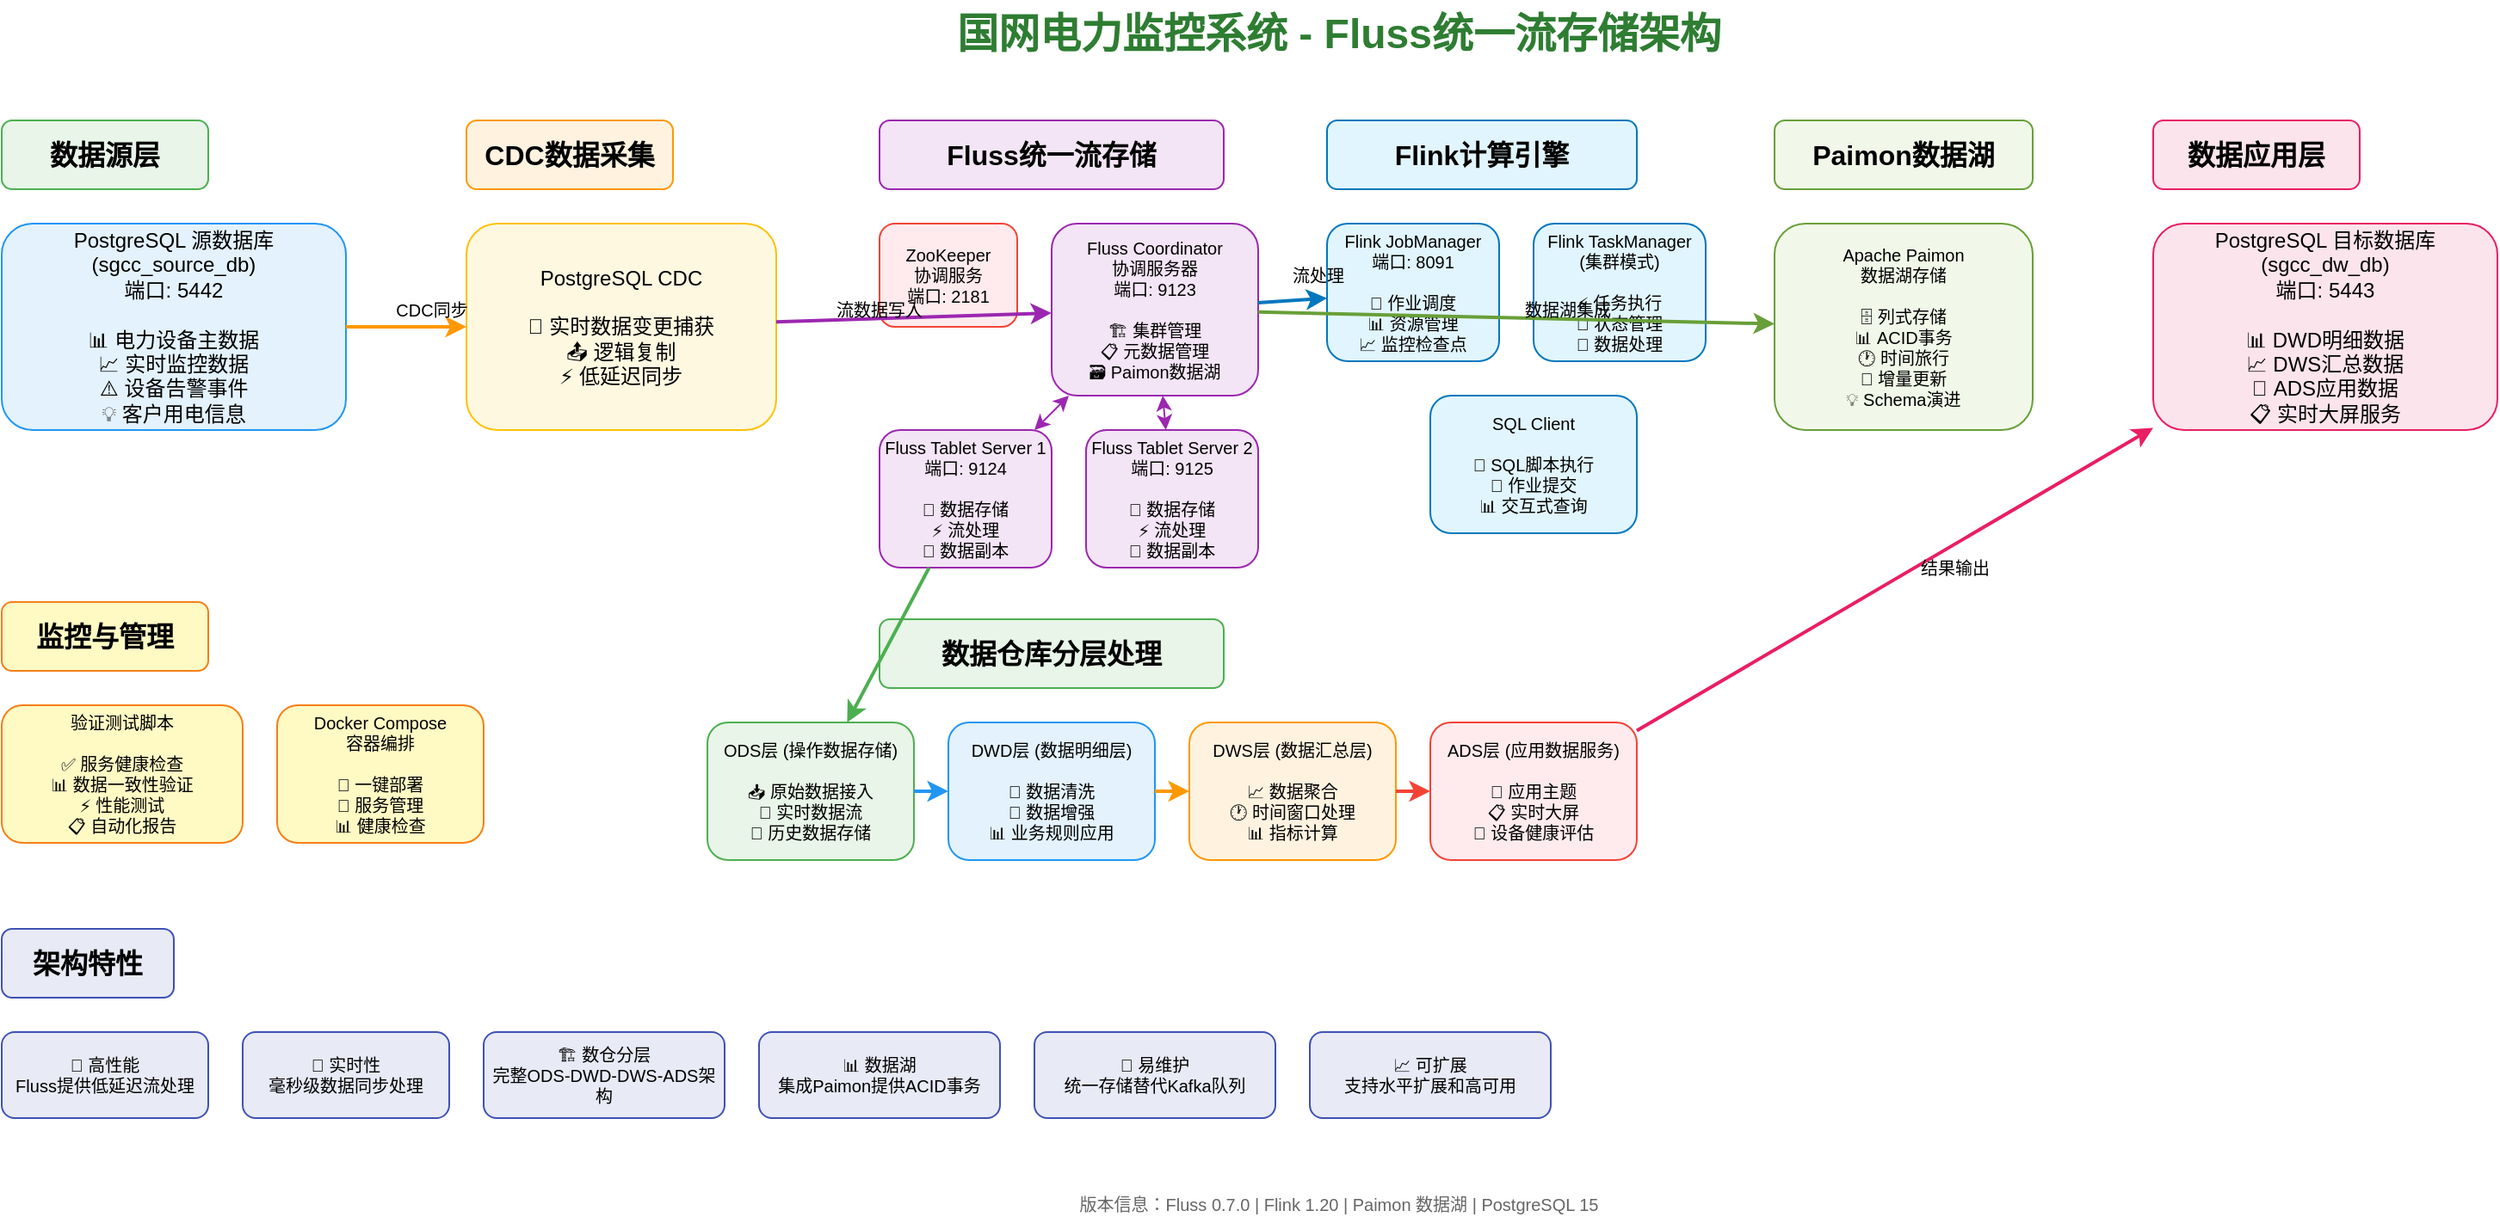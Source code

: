 <mxfile version="22.1.16">
  <diagram id="sgcc-fluss-architecture" name="国网电力监控系统-Fluss架构">
    <mxGraphModel dx="1422" dy="794" grid="1" gridSize="10" guides="1" tooltips="1" connect="1" arrows="1" fold="1" page="1" pageScale="1" pageWidth="1654" pageHeight="1169" math="0" shadow="0">
      <root>
        <mxCell id="0"/>
        <mxCell id="1" parent="0"/>
        
        <!-- 标题 -->
        <mxCell id="title" value="国网电力监控系统 - Fluss统一流存储架构" style="text;html=1;strokeColor=none;fillColor=none;align=center;verticalAlign=middle;whiteSpace=wrap;rounded=0;fontSize=24;fontStyle=1;fontColor=#2E7D32;" vertex="1" parent="1">
          <mxGeometry x="527" y="30" width="600" height="40" as="geometry"/>
        </mxCell>
        
        <!-- 数据源层 -->
        <mxCell id="source-title" value="数据源层" style="rounded=1;whiteSpace=wrap;html=1;fillColor=#E8F5E8;strokeColor=#4CAF50;fontSize=16;fontStyle=1;" vertex="1" parent="1">
          <mxGeometry x="50" y="100" width="120" height="40" as="geometry"/>
        </mxCell>
        
        <mxCell id="postgres-source" value="PostgreSQL 源数据库&lt;br&gt;(sgcc_source_db)&lt;br&gt;端口: 5442&lt;br&gt;&lt;br&gt;📊 电力设备主数据&lt;br&gt;📈 实时监控数据&lt;br&gt;⚠️ 设备告警事件&lt;br&gt;💡 客户用电信息" style="rounded=1;whiteSpace=wrap;html=1;fillColor=#E3F2FD;strokeColor=#2196F3;fontSize=12;" vertex="1" parent="1">
          <mxGeometry x="50" y="160" width="200" height="120" as="geometry"/>
        </mxCell>
        
        <!-- CDC层 -->
        <mxCell id="cdc-title" value="CDC数据采集" style="rounded=1;whiteSpace=wrap;html=1;fillColor=#FFF3E0;strokeColor=#FF9800;fontSize=16;fontStyle=1;" vertex="1" parent="1">
          <mxGeometry x="320" y="100" width="120" height="40" as="geometry"/>
        </mxCell>
        
        <mxCell id="postgres-cdc" value="PostgreSQL CDC&lt;br&gt;&lt;br&gt;🔄 实时数据变更捕获&lt;br&gt;📤 逻辑复制&lt;br&gt;⚡ 低延迟同步" style="rounded=1;whiteSpace=wrap;html=1;fillColor=#FFF8E1;strokeColor=#FFC107;fontSize=12;" vertex="1" parent="1">
          <mxGeometry x="320" y="160" width="180" height="120" as="geometry"/>
        </mxCell>
        
        <!-- Fluss核心层 -->
        <mxCell id="fluss-title" value="Fluss统一流存储" style="rounded=1;whiteSpace=wrap;html=1;fillColor=#F3E5F5;strokeColor=#9C27B0;fontSize=16;fontStyle=1;" vertex="1" parent="1">
          <mxGeometry x="560" y="100" width="200" height="40" as="geometry"/>
        </mxCell>
        
        <!-- ZooKeeper -->
        <mxCell id="zookeeper" value="ZooKeeper&lt;br&gt;协调服务&lt;br&gt;端口: 2181" style="rounded=1;whiteSpace=wrap;html=1;fillColor=#FFEBEE;strokeColor=#F44336;fontSize=10;" vertex="1" parent="1">
          <mxGeometry x="560" y="160" width="80" height="60" as="geometry"/>
        </mxCell>
        
        <!-- Fluss Coordinator -->
        <mxCell id="fluss-coordinator" value="Fluss Coordinator&lt;br&gt;协调服务器&lt;br&gt;端口: 9123&lt;br&gt;&lt;br&gt;🏗️ 集群管理&lt;br&gt;📋 元数据管理&lt;br&gt;🗃️ Paimon数据湖" style="rounded=1;whiteSpace=wrap;html=1;fillColor=#F3E5F5;strokeColor=#9C27B0;fontSize=10;" vertex="1" parent="1">
          <mxGeometry x="660" y="160" width="120" height="100" as="geometry"/>
        </mxCell>
        
        <!-- Fluss Tablet Servers -->
        <mxCell id="fluss-tablet1" value="Fluss Tablet Server 1&lt;br&gt;端口: 9124&lt;br&gt;&lt;br&gt;💾 数据存储&lt;br&gt;⚡ 流处理&lt;br&gt;🔄 数据副本" style="rounded=1;whiteSpace=wrap;html=1;fillColor=#F3E5F5;strokeColor=#9C27B0;fontSize=10;" vertex="1" parent="1">
          <mxGeometry x="560" y="280" width="100" height="80" as="geometry"/>
        </mxCell>
        
        <mxCell id="fluss-tablet2" value="Fluss Tablet Server 2&lt;br&gt;端口: 9125&lt;br&gt;&lt;br&gt;💾 数据存储&lt;br&gt;⚡ 流处理&lt;br&gt;🔄 数据副本" style="rounded=1;whiteSpace=wrap;html=1;fillColor=#F3E5F5;strokeColor=#9C27B0;fontSize=10;" vertex="1" parent="1">
          <mxGeometry x="680" y="280" width="100" height="80" as="geometry"/>
        </mxCell>
        
        <!-- 数据分层处理 -->
        <mxCell id="layer-title" value="数据仓库分层处理" style="rounded=1;whiteSpace=wrap;html=1;fillColor=#E8F5E8;strokeColor=#4CAF50;fontSize=16;fontStyle=1;" vertex="1" parent="1">
          <mxGeometry x="560" y="390" width="200" height="40" as="geometry"/>
        </mxCell>
        
        <!-- ODS层 -->
        <mxCell id="ods-layer" value="ODS层 (操作数据存储)&lt;br&gt;&lt;br&gt;📥 原始数据接入&lt;br&gt;🔄 实时数据流&lt;br&gt;💾 历史数据存储" style="rounded=1;whiteSpace=wrap;html=1;fillColor=#E8F5E8;strokeColor=#4CAF50;fontSize=10;" vertex="1" parent="1">
          <mxGeometry x="460" y="450" width="120" height="80" as="geometry"/>
        </mxCell>
        
        <!-- DWD层 -->
        <mxCell id="dwd-layer" value="DWD层 (数据明细层)&lt;br&gt;&lt;br&gt;🧹 数据清洗&lt;br&gt;🔧 数据增强&lt;br&gt;📊 业务规则应用" style="rounded=1;whiteSpace=wrap;html=1;fillColor=#E3F2FD;strokeColor=#2196F3;fontSize=10;" vertex="1" parent="1">
          <mxGeometry x="600" y="450" width="120" height="80" as="geometry"/>
        </mxCell>
        
        <!-- DWS层 -->
        <mxCell id="dws-layer" value="DWS层 (数据汇总层)&lt;br&gt;&lt;br&gt;📈 数据聚合&lt;br&gt;🕐 时间窗口处理&lt;br&gt;📊 指标计算" style="rounded=1;whiteSpace=wrap;html=1;fillColor=#FFF3E0;strokeColor=#FF9800;fontSize=10;" vertex="1" parent="1">
          <mxGeometry x="740" y="450" width="120" height="80" as="geometry"/>
        </mxCell>
        
        <!-- ADS层 -->
        <mxCell id="ads-layer" value="ADS层 (应用数据服务)&lt;br&gt;&lt;br&gt;🎯 应用主题&lt;br&gt;📋 实时大屏&lt;br&gt;🏥 设备健康评估" style="rounded=1;whiteSpace=wrap;html=1;fillColor=#FFEBEE;strokeColor=#F44336;fontSize=10;" vertex="1" parent="1">
          <mxGeometry x="880" y="450" width="120" height="80" as="geometry"/>
        </mxCell>
        
        <!-- Flink计算引擎 -->
        <mxCell id="flink-title" value="Flink计算引擎" style="rounded=1;whiteSpace=wrap;html=1;fillColor=#E1F5FE;strokeColor=#0277BD;fontSize=16;fontStyle=1;" vertex="1" parent="1">
          <mxGeometry x="820" y="100" width="180" height="40" as="geometry"/>
        </mxCell>
        
        <mxCell id="flink-jobmanager" value="Flink JobManager&lt;br&gt;端口: 8091&lt;br&gt;&lt;br&gt;🎯 作业调度&lt;br&gt;📊 资源管理&lt;br&gt;📈 监控检查点" style="rounded=1;whiteSpace=wrap;html=1;fillColor=#E1F5FE;strokeColor=#0277BD;fontSize=10;" vertex="1" parent="1">
          <mxGeometry x="820" y="160" width="100" height="80" as="geometry"/>
        </mxCell>
        
        <mxCell id="flink-taskmanager" value="Flink TaskManager&lt;br&gt;(集群模式)&lt;br&gt;&lt;br&gt;⚡ 任务执行&lt;br&gt;💾 状态管理&lt;br&gt;🔄 数据处理" style="rounded=1;whiteSpace=wrap;html=1;fillColor=#E1F5FE;strokeColor=#0277BD;fontSize=10;" vertex="1" parent="1">
          <mxGeometry x="940" y="160" width="100" height="80" as="geometry"/>
        </mxCell>
        
        <mxCell id="sql-client" value="SQL Client&lt;br&gt;&lt;br&gt;📝 SQL脚本执行&lt;br&gt;🔧 作业提交&lt;br&gt;📊 交互式查询" style="rounded=1;whiteSpace=wrap;html=1;fillColor=#E1F5FE;strokeColor=#0277BD;fontSize=10;" vertex="1" parent="1">
          <mxGeometry x="880" y="260" width="120" height="80" as="geometry"/>
        </mxCell>
        
        <!-- 数据湖存储 -->
        <mxCell id="datalake-title" value="Paimon数据湖" style="rounded=1;whiteSpace=wrap;html=1;fillColor=#F1F8E9;strokeColor=#689F38;fontSize=16;fontStyle=1;" vertex="1" parent="1">
          <mxGeometry x="1080" y="100" width="150" height="40" as="geometry"/>
        </mxCell>
        
        <mxCell id="paimon-lake" value="Apache Paimon&lt;br&gt;数据湖存储&lt;br&gt;&lt;br&gt;🗄️ 列式存储&lt;br&gt;📊 ACID事务&lt;br&gt;🕐 时间旅行&lt;br&gt;🔄 增量更新&lt;br&gt;💡 Schema演进" style="rounded=1;whiteSpace=wrap;html=1;fillColor=#F1F8E9;strokeColor=#689F38;fontSize=10;" vertex="1" parent="1">
          <mxGeometry x="1080" y="160" width="150" height="120" as="geometry"/>
        </mxCell>
        
        <!-- 目标数据库 -->
        <mxCell id="sink-title" value="数据应用层" style="rounded=1;whiteSpace=wrap;html=1;fillColor=#FCE4EC;strokeColor=#E91E63;fontSize=16;fontStyle=1;" vertex="1" parent="1">
          <mxGeometry x="1300" y="100" width="120" height="40" as="geometry"/>
        </mxCell>
        
        <mxCell id="postgres-sink" value="PostgreSQL 目标数据库&lt;br&gt;(sgcc_dw_db)&lt;br&gt;端口: 5443&lt;br&gt;&lt;br&gt;📊 DWD明细数据&lt;br&gt;📈 DWS汇总数据&lt;br&gt;🎯 ADS应用数据&lt;br&gt;📋 实时大屏服务" style="rounded=1;whiteSpace=wrap;html=1;fillColor=#FCE4EC;strokeColor=#E91E63;fontSize=12;" vertex="1" parent="1">
          <mxGeometry x="1300" y="160" width="200" height="120" as="geometry"/>
        </mxCell>
        
        <!-- 监控与管理 -->
        <mxCell id="monitor-title" value="监控与管理" style="rounded=1;whiteSpace=wrap;html=1;fillColor=#FFF9C4;strokeColor=#F57F17;fontSize=16;fontStyle=1;" vertex="1" parent="1">
          <mxGeometry x="50" y="380" width="120" height="40" as="geometry"/>
        </mxCell>
        
        <mxCell id="validation-script" value="验证测试脚本&lt;br&gt;&lt;br&gt;✅ 服务健康检查&lt;br&gt;📊 数据一致性验证&lt;br&gt;⚡ 性能测试&lt;br&gt;📋 自动化报告" style="rounded=1;whiteSpace=wrap;html=1;fillColor=#FFF9C4;strokeColor=#F57F17;fontSize=10;" vertex="1" parent="1">
          <mxGeometry x="50" y="440" width="140" height="80" as="geometry"/>
        </mxCell>
        
        <mxCell id="docker-compose" value="Docker Compose&lt;br&gt;容器编排&lt;br&gt;&lt;br&gt;🐳 一键部署&lt;br&gt;🔧 服务管理&lt;br&gt;📊 健康检查" style="rounded=1;whiteSpace=wrap;html=1;fillColor=#FFF9C4;strokeColor=#F57F17;fontSize=10;" vertex="1" parent="1">
          <mxGeometry x="210" y="440" width="120" height="80" as="geometry"/>
        </mxCell>
        
        <!-- 连接线 -->
        <!-- 源数据库到CDC -->
        <mxCell id="arrow1" value="" style="endArrow=classic;html=1;strokeWidth=2;strokeColor=#FF9800;" edge="1" parent="1" source="postgres-source" target="postgres-cdc">
          <mxGeometry width="50" height="50" relative="1" as="geometry">
            <mxPoint x="270" y="220" as="sourcePoint"/>
            <mxPoint x="300" y="220" as="targetPoint"/>
          </mxGeometry>
        </mxCell>
        <mxCell id="arrow1-label" value="CDC同步" style="text;html=1;strokeColor=none;fillColor=none;align=center;verticalAlign=middle;whiteSpace=wrap;rounded=0;fontSize=10;" vertex="1" parent="1">
          <mxGeometry x="270" y="200" width="60" height="20" as="geometry"/>
        </mxCell>
        
        <!-- CDC到Fluss -->
        <mxCell id="arrow2" value="" style="endArrow=classic;html=1;strokeWidth=2;strokeColor=#9C27B0;" edge="1" parent="1" source="postgres-cdc" target="fluss-coordinator">
          <mxGeometry width="50" height="50" relative="1" as="geometry">
            <mxPoint x="520" y="220" as="sourcePoint"/>
            <mxPoint x="640" y="220" as="targetPoint"/>
          </mxGeometry>
        </mxCell>
        <mxCell id="arrow2-label" value="流数据写入" style="text;html=1;strokeColor=none;fillColor=none;align=center;verticalAlign=middle;whiteSpace=wrap;rounded=0;fontSize=10;" vertex="1" parent="1">
          <mxGeometry x="520" y="200" width="80" height="20" as="geometry"/>
        </mxCell>
        
        <!-- Fluss内部连接 -->
        <mxCell id="arrow3" value="" style="endArrow=classic;html=1;strokeWidth=1;strokeColor=#9C27B0;startArrow=classic;startFill=1;" edge="1" parent="1" source="fluss-coordinator" target="fluss-tablet1">
          <mxGeometry width="50" height="50" relative="1" as="geometry">
            <mxPoint x="680" y="270" as="sourcePoint"/>
            <mxPoint x="630" y="280" as="targetPoint"/>
          </mxGeometry>
        </mxCell>
        
        <mxCell id="arrow4" value="" style="endArrow=classic;html=1;strokeWidth=1;strokeColor=#9C27B0;startArrow=classic;startFill=1;" edge="1" parent="1" source="fluss-coordinator" target="fluss-tablet2">
          <mxGeometry width="50" height="50" relative="1" as="geometry">
            <mxPoint x="720" y="270" as="sourcePoint"/>
            <mxPoint x="730" y="280" as="targetPoint"/>
          </mxGeometry>
        </mxCell>
        
        <!-- Flink处理 -->
        <mxCell id="arrow5" value="" style="endArrow=classic;html=1;strokeWidth=2;strokeColor=#0277BD;" edge="1" parent="1" source="fluss-coordinator" target="flink-jobmanager">
          <mxGeometry width="50" height="50" relative="1" as="geometry">
            <mxPoint x="780" y="200" as="sourcePoint"/>
            <mxPoint x="820" y="200" as="targetPoint"/>
          </mxGeometry>
        </mxCell>
        <mxCell id="arrow5-label" value="流处理" style="text;html=1;strokeColor=none;fillColor=none;align=center;verticalAlign=middle;whiteSpace=wrap;rounded=0;fontSize=10;" vertex="1" parent="1">
          <mxGeometry x="790" y="180" width="50" height="20" as="geometry"/>
        </mxCell>
        
        <!-- 数据分层处理 -->
        <mxCell id="arrow6" value="" style="endArrow=classic;html=1;strokeWidth=2;strokeColor=#4CAF50;" edge="1" parent="1" source="fluss-tablet1" target="ods-layer">
          <mxGeometry width="50" height="50" relative="1" as="geometry">
            <mxPoint x="580" y="370" as="sourcePoint"/>
            <mxPoint x="520" y="450" as="targetPoint"/>
          </mxGeometry>
        </mxCell>
        
        <mxCell id="arrow7" value="" style="endArrow=classic;html=1;strokeWidth=2;strokeColor=#2196F3;" edge="1" parent="1" source="ods-layer" target="dwd-layer">
          <mxGeometry width="50" height="50" relative="1" as="geometry">
            <mxPoint x="580" y="490" as="sourcePoint"/>
            <mxPoint x="600" y="490" as="targetPoint"/>
          </mxGeometry>
        </mxCell>
        
        <mxCell id="arrow8" value="" style="endArrow=classic;html=1;strokeWidth=2;strokeColor=#FF9800;" edge="1" parent="1" source="dwd-layer" target="dws-layer">
          <mxGeometry width="50" height="50" relative="1" as="geometry">
            <mxPoint x="720" y="490" as="sourcePoint"/>
            <mxPoint x="740" y="490" as="targetPoint"/>
          </mxGeometry>
        </mxCell>
        
        <mxCell id="arrow9" value="" style="endArrow=classic;html=1;strokeWidth=2;strokeColor=#F44336;" edge="1" parent="1" source="dws-layer" target="ads-layer">
          <mxGeometry width="50" height="50" relative="1" as="geometry">
            <mxPoint x="860" y="490" as="sourcePoint"/>
            <mxPoint x="880" y="490" as="targetPoint"/>
          </mxGeometry>
        </mxCell>
        
        <!-- 数据湖存储 -->
        <mxCell id="arrow10" value="" style="endArrow=classic;html=1;strokeWidth=2;strokeColor=#689F38;" edge="1" parent="1" source="fluss-coordinator" target="paimon-lake">
          <mxGeometry width="50" height="50" relative="1" as="geometry">
            <mxPoint x="780" y="220" as="sourcePoint"/>
            <mxPoint x="1080" y="220" as="targetPoint"/>
          </mxGeometry>
        </mxCell>
        <mxCell id="arrow10-label" value="数据湖集成" style="text;html=1;strokeColor=none;fillColor=none;align=center;verticalAlign=middle;whiteSpace=wrap;rounded=0;fontSize=10;" vertex="1" parent="1">
          <mxGeometry x="920" y="200" width="80" height="20" as="geometry"/>
        </mxCell>
        
        <!-- 输出到目标数据库 -->
        <mxCell id="arrow11" value="" style="endArrow=classic;html=1;strokeWidth=2;strokeColor=#E91E63;" edge="1" parent="1" source="ads-layer" target="postgres-sink">
          <mxGeometry width="50" height="50" relative="1" as="geometry">
            <mxPoint x="1000" y="490" as="sourcePoint"/>
            <mxPoint x="1300" y="220" as="targetPoint"/>
          </mxGeometry>
        </mxCell>
        <mxCell id="arrow11-label" value="结果输出" style="text;html=1;strokeColor=none;fillColor=none;align=center;verticalAlign=middle;whiteSpace=wrap;rounded=0;fontSize=10;" vertex="1" parent="1">
          <mxGeometry x="1150" y="350" width="70" height="20" as="geometry"/>
        </mxCell>
        
        <!-- 架构特性说明 -->
        <mxCell id="features-title" value="架构特性" style="rounded=1;whiteSpace=wrap;html=1;fillColor=#E8EAF6;strokeColor=#3F51B5;fontSize=16;fontStyle=1;" vertex="1" parent="1">
          <mxGeometry x="50" y="570" width="100" height="40" as="geometry"/>
        </mxCell>
        
        <mxCell id="feature1" value="🚀 高性能&lt;br&gt;Fluss提供低延迟流处理" style="rounded=1;whiteSpace=wrap;html=1;fillColor=#E8EAF6;strokeColor=#3F51B5;fontSize=10;" vertex="1" parent="1">
          <mxGeometry x="50" y="630" width="120" height="50" as="geometry"/>
        </mxCell>
        
        <mxCell id="feature2" value="🔄 实时性&lt;br&gt;毫秒级数据同步处理" style="rounded=1;whiteSpace=wrap;html=1;fillColor=#E8EAF6;strokeColor=#3F51B5;fontSize=10;" vertex="1" parent="1">
          <mxGeometry x="190" y="630" width="120" height="50" as="geometry"/>
        </mxCell>
        
        <mxCell id="feature3" value="🏗️ 数仓分层&lt;br&gt;完整ODS-DWD-DWS-ADS架构" style="rounded=1;whiteSpace=wrap;html=1;fillColor=#E8EAF6;strokeColor=#3F51B5;fontSize=10;" vertex="1" parent="1">
          <mxGeometry x="330" y="630" width="140" height="50" as="geometry"/>
        </mxCell>
        
        <mxCell id="feature4" value="📊 数据湖&lt;br&gt;集成Paimon提供ACID事务" style="rounded=1;whiteSpace=wrap;html=1;fillColor=#E8EAF6;strokeColor=#3F51B5;fontSize=10;" vertex="1" parent="1">
          <mxGeometry x="490" y="630" width="140" height="50" as="geometry"/>
        </mxCell>
        
        <mxCell id="feature5" value="🔧 易维护&lt;br&gt;统一存储替代Kafka队列" style="rounded=1;whiteSpace=wrap;html=1;fillColor=#E8EAF6;strokeColor=#3F51B5;fontSize=10;" vertex="1" parent="1">
          <mxGeometry x="650" y="630" width="140" height="50" as="geometry"/>
        </mxCell>
        
        <mxCell id="feature6" value="📈 可扩展&lt;br&gt;支持水平扩展和高可用" style="rounded=1;whiteSpace=wrap;html=1;fillColor=#E8EAF6;strokeColor=#3F51B5;fontSize=10;" vertex="1" parent="1">
          <mxGeometry x="810" y="630" width="140" height="50" as="geometry"/>
        </mxCell>
        
        <!-- 版本信息 -->
        <mxCell id="version-info" value="版本信息：Fluss 0.7.0 | Flink 1.20 | Paimon 数据湖 | PostgreSQL 15" style="text;html=1;strokeColor=none;fillColor=none;align=center;verticalAlign=middle;whiteSpace=wrap;rounded=0;fontSize=10;fontColor=#666666;" vertex="1" parent="1">
          <mxGeometry x="527" y="720" width="600" height="20" as="geometry"/>
        </mxCell>
        
      </root>
    </mxGraphModel>
  </diagram>
</mxfile> 